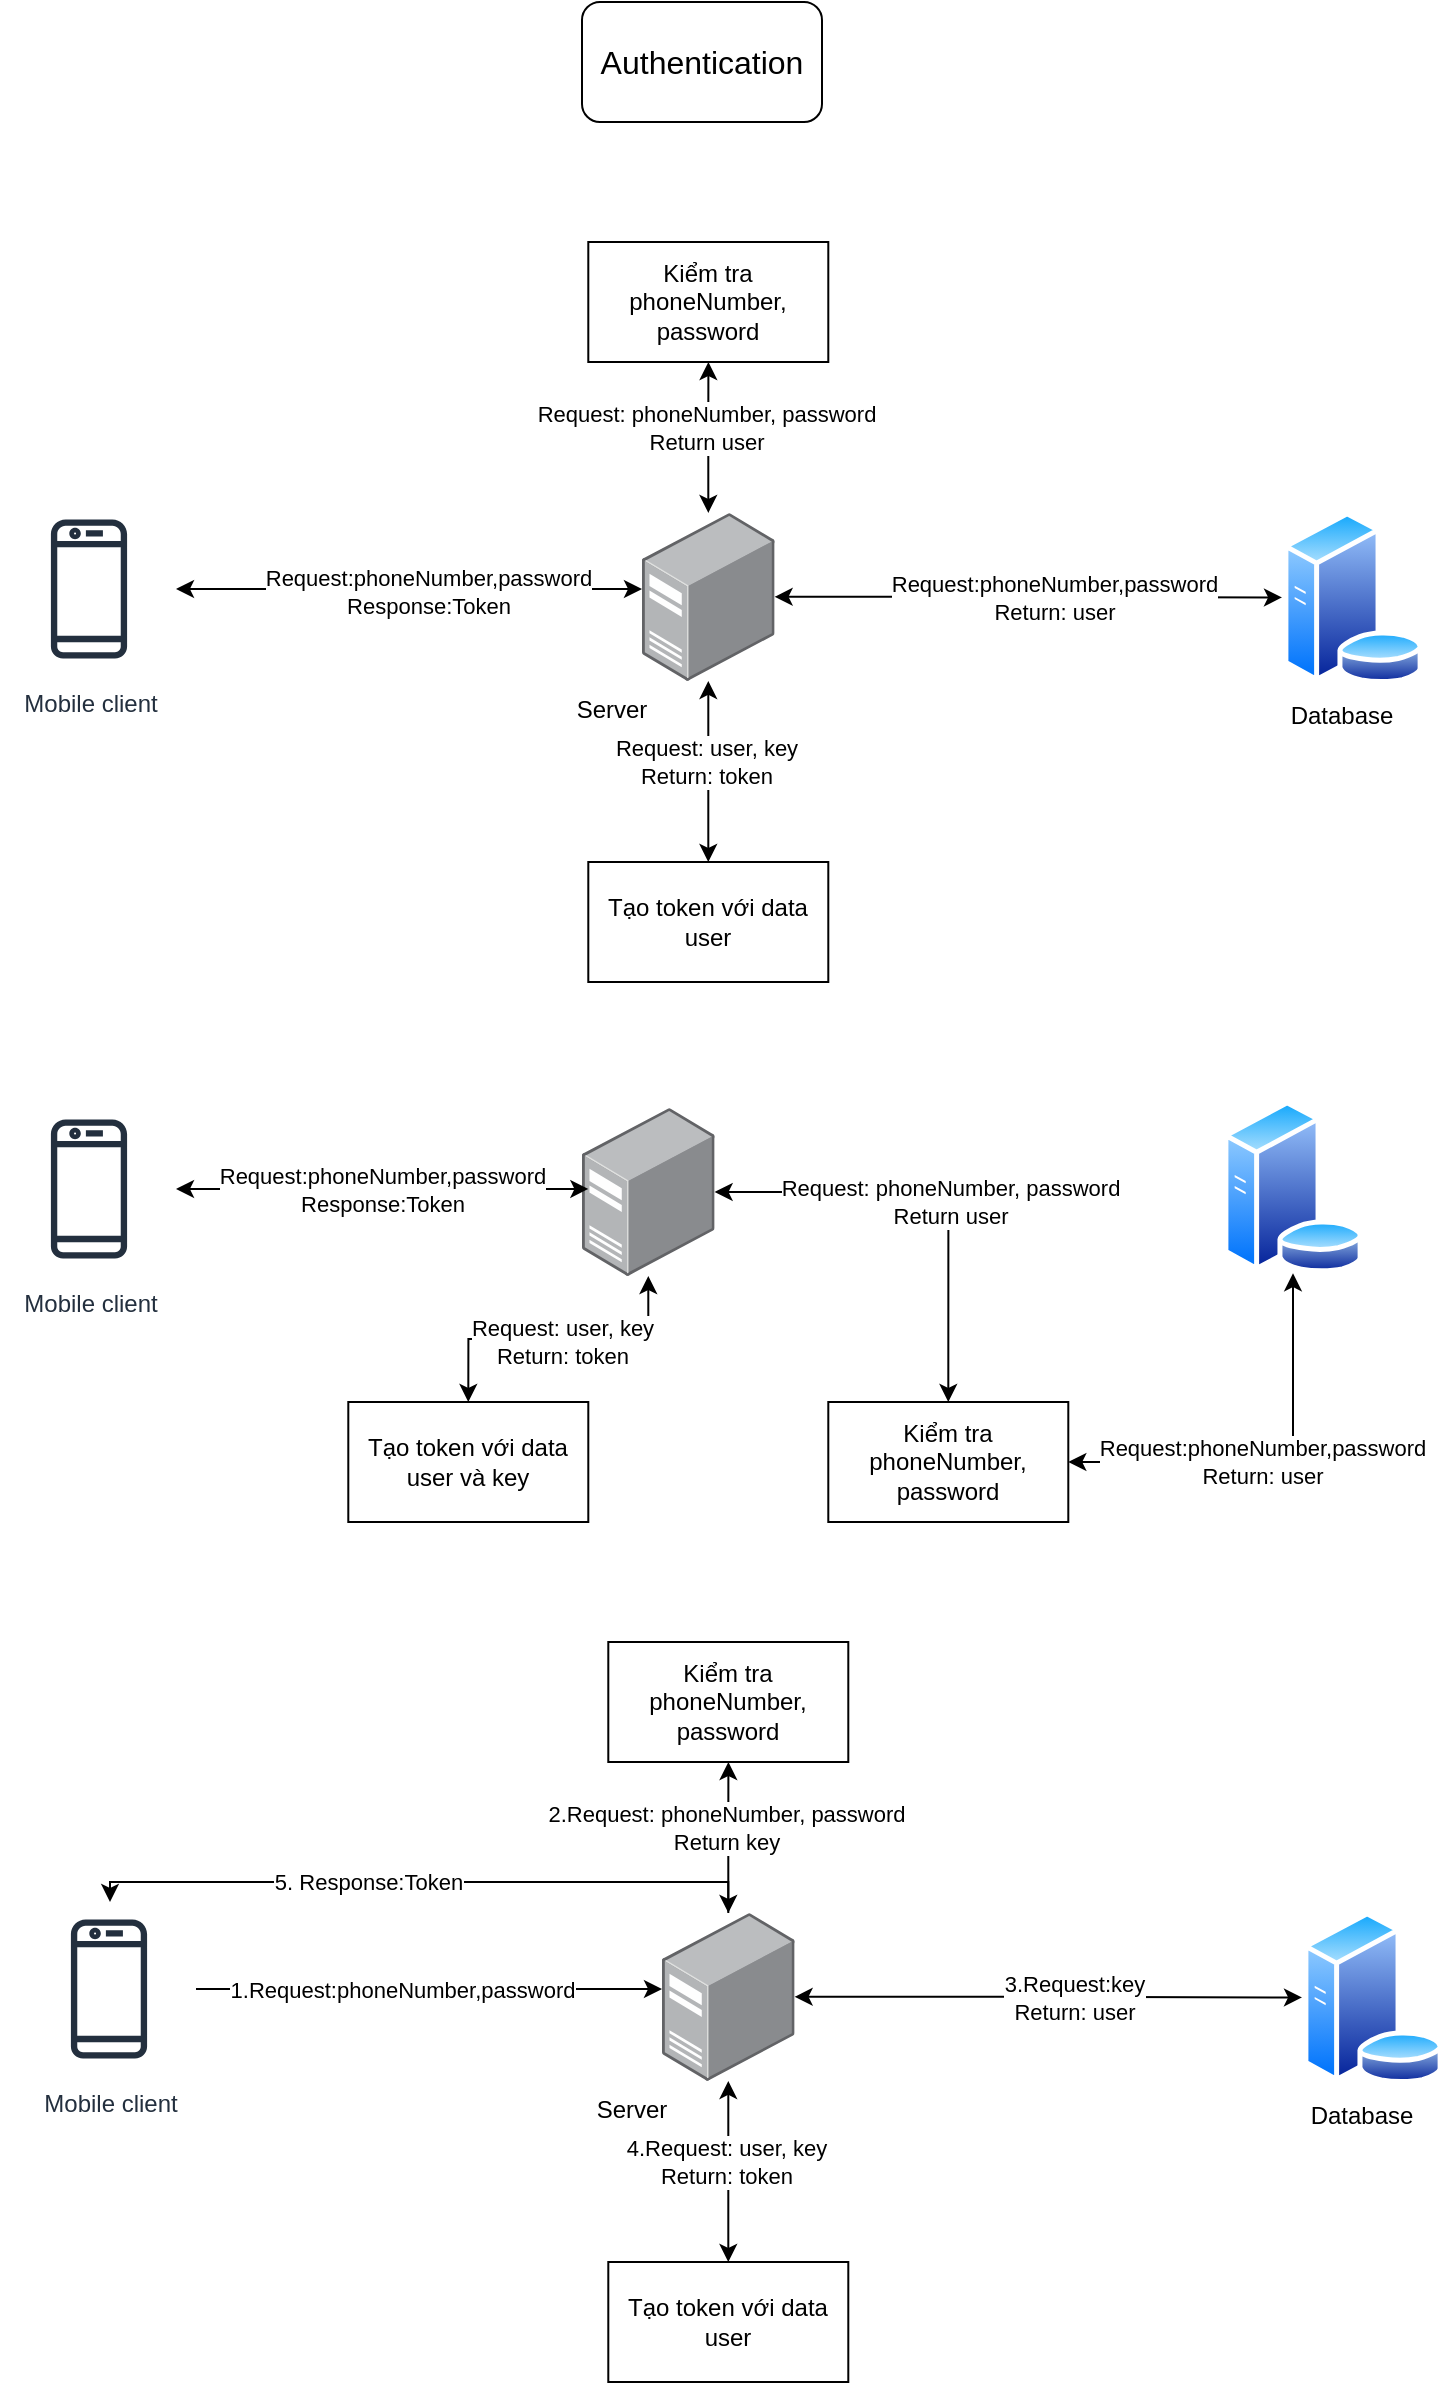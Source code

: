 <mxfile version="22.0.8" type="github">
  <diagram name="Page-1" id="wFv23azrO5TmY8dKMRDV">
    <mxGraphModel dx="880" dy="1278" grid="1" gridSize="10" guides="1" tooltips="1" connect="1" arrows="1" fold="1" page="0" pageScale="1" pageWidth="850" pageHeight="1100" math="0" shadow="0">
      <root>
        <mxCell id="0" />
        <mxCell id="1" parent="0" />
        <mxCell id="Zo6Wz0A7gYt2dgUF0l2a-8" style="edgeStyle=orthogonalEdgeStyle;rounded=0;orthogonalLoop=1;jettySize=auto;html=1;startArrow=classic;startFill=1;" edge="1" parent="1" source="Zo6Wz0A7gYt2dgUF0l2a-1" target="Zo6Wz0A7gYt2dgUF0l2a-3">
          <mxGeometry relative="1" as="geometry">
            <Array as="points">
              <mxPoint x="360" y="-406" />
              <mxPoint x="360" y="-406" />
            </Array>
          </mxGeometry>
        </mxCell>
        <mxCell id="Zo6Wz0A7gYt2dgUF0l2a-9" value="Request:phoneNumber,password&lt;br&gt;Response:Token" style="edgeLabel;html=1;align=center;verticalAlign=middle;resizable=0;points=[];" vertex="1" connectable="0" parent="Zo6Wz0A7gYt2dgUF0l2a-8">
          <mxGeometry x="0.08" relative="1" as="geometry">
            <mxPoint y="1" as="offset" />
          </mxGeometry>
        </mxCell>
        <mxCell id="Zo6Wz0A7gYt2dgUF0l2a-1" value="Mobile client" style="sketch=0;outlineConnect=0;fontColor=#232F3E;gradientColor=none;strokeColor=#232F3E;fillColor=#ffffff;dashed=0;verticalLabelPosition=bottom;verticalAlign=top;align=center;html=1;fontSize=12;fontStyle=0;aspect=fixed;shape=mxgraph.aws4.resourceIcon;resIcon=mxgraph.aws4.mobile_client;" vertex="1" parent="1">
          <mxGeometry x="110" y="-450" width="87" height="87" as="geometry" />
        </mxCell>
        <mxCell id="Zo6Wz0A7gYt2dgUF0l2a-2" value="" style="image;aspect=fixed;perimeter=ellipsePerimeter;html=1;align=center;shadow=0;dashed=0;spacingTop=3;image=img/lib/active_directory/database_server.svg;" vertex="1" parent="1">
          <mxGeometry x="750" y="-445.56" width="71" height="86.58" as="geometry" />
        </mxCell>
        <mxCell id="Zo6Wz0A7gYt2dgUF0l2a-12" style="edgeStyle=orthogonalEdgeStyle;rounded=0;orthogonalLoop=1;jettySize=auto;html=1;entryX=0;entryY=0.5;entryDx=0;entryDy=0;startArrow=classic;startFill=1;" edge="1" parent="1" source="Zo6Wz0A7gYt2dgUF0l2a-3" target="Zo6Wz0A7gYt2dgUF0l2a-2">
          <mxGeometry relative="1" as="geometry" />
        </mxCell>
        <mxCell id="Zo6Wz0A7gYt2dgUF0l2a-13" value="Request:phoneNumber,password&lt;br&gt;Return: user" style="edgeLabel;html=1;align=center;verticalAlign=middle;resizable=0;points=[];" vertex="1" connectable="0" parent="Zo6Wz0A7gYt2dgUF0l2a-12">
          <mxGeometry x="0.103" relative="1" as="geometry">
            <mxPoint as="offset" />
          </mxGeometry>
        </mxCell>
        <mxCell id="Zo6Wz0A7gYt2dgUF0l2a-16" style="edgeStyle=orthogonalEdgeStyle;rounded=0;orthogonalLoop=1;jettySize=auto;html=1;startArrow=classic;startFill=1;" edge="1" parent="1" source="Zo6Wz0A7gYt2dgUF0l2a-3" target="Zo6Wz0A7gYt2dgUF0l2a-15">
          <mxGeometry relative="1" as="geometry" />
        </mxCell>
        <mxCell id="Zo6Wz0A7gYt2dgUF0l2a-17" value="Request: phoneNumber, password&lt;br&gt;Return user" style="edgeLabel;html=1;align=center;verticalAlign=middle;resizable=0;points=[];" vertex="1" connectable="0" parent="Zo6Wz0A7gYt2dgUF0l2a-16">
          <mxGeometry x="0.128" y="1" relative="1" as="geometry">
            <mxPoint as="offset" />
          </mxGeometry>
        </mxCell>
        <mxCell id="Zo6Wz0A7gYt2dgUF0l2a-19" style="edgeStyle=orthogonalEdgeStyle;rounded=0;orthogonalLoop=1;jettySize=auto;html=1;entryX=0.5;entryY=0;entryDx=0;entryDy=0;startArrow=classic;startFill=1;" edge="1" parent="1" source="Zo6Wz0A7gYt2dgUF0l2a-3" target="Zo6Wz0A7gYt2dgUF0l2a-18">
          <mxGeometry relative="1" as="geometry" />
        </mxCell>
        <mxCell id="Zo6Wz0A7gYt2dgUF0l2a-20" value="Request: user, key&lt;br&gt;Return: token" style="edgeLabel;html=1;align=center;verticalAlign=middle;resizable=0;points=[];" vertex="1" connectable="0" parent="Zo6Wz0A7gYt2dgUF0l2a-19">
          <mxGeometry x="-0.105" y="-1" relative="1" as="geometry">
            <mxPoint as="offset" />
          </mxGeometry>
        </mxCell>
        <mxCell id="Zo6Wz0A7gYt2dgUF0l2a-3" value="" style="image;points=[];aspect=fixed;html=1;align=center;shadow=0;dashed=0;image=img/lib/allied_telesis/computer_and_terminals/Server_Desktop.svg;" vertex="1" parent="1">
          <mxGeometry x="430" y="-444.56" width="66.3" height="84.04" as="geometry" />
        </mxCell>
        <mxCell id="Zo6Wz0A7gYt2dgUF0l2a-4" value="Server&lt;br&gt;" style="text;html=1;strokeColor=none;fillColor=none;align=center;verticalAlign=middle;whiteSpace=wrap;rounded=0;" vertex="1" parent="1">
          <mxGeometry x="385" y="-360.52" width="60" height="30" as="geometry" />
        </mxCell>
        <mxCell id="Zo6Wz0A7gYt2dgUF0l2a-5" value="Database&lt;br&gt;" style="text;html=1;strokeColor=none;fillColor=none;align=center;verticalAlign=middle;whiteSpace=wrap;rounded=0;" vertex="1" parent="1">
          <mxGeometry x="750" y="-357.98" width="60" height="30" as="geometry" />
        </mxCell>
        <mxCell id="Zo6Wz0A7gYt2dgUF0l2a-15" value="Kiểm tra phoneNumber, password" style="rounded=0;whiteSpace=wrap;html=1;" vertex="1" parent="1">
          <mxGeometry x="403.15" y="-580" width="120" height="60" as="geometry" />
        </mxCell>
        <mxCell id="Zo6Wz0A7gYt2dgUF0l2a-18" value="Tạo token với data user" style="rounded=0;whiteSpace=wrap;html=1;" vertex="1" parent="1">
          <mxGeometry x="403.15" y="-270" width="120" height="60" as="geometry" />
        </mxCell>
        <mxCell id="Zo6Wz0A7gYt2dgUF0l2a-21" value="Mobile client" style="sketch=0;outlineConnect=0;fontColor=#232F3E;gradientColor=none;strokeColor=#232F3E;fillColor=#ffffff;dashed=0;verticalLabelPosition=bottom;verticalAlign=top;align=center;html=1;fontSize=12;fontStyle=0;aspect=fixed;shape=mxgraph.aws4.resourceIcon;resIcon=mxgraph.aws4.mobile_client;" vertex="1" parent="1">
          <mxGeometry x="110" y="-150" width="87" height="87" as="geometry" />
        </mxCell>
        <mxCell id="Zo6Wz0A7gYt2dgUF0l2a-22" value="&lt;font style=&quot;font-size: 16px;&quot;&gt;Authentication&lt;/font&gt;" style="rounded=1;whiteSpace=wrap;html=1;" vertex="1" parent="1">
          <mxGeometry x="400" y="-700" width="120" height="60" as="geometry" />
        </mxCell>
        <mxCell id="Zo6Wz0A7gYt2dgUF0l2a-36" style="edgeStyle=orthogonalEdgeStyle;rounded=0;orthogonalLoop=1;jettySize=auto;html=1;entryX=0.5;entryY=0;entryDx=0;entryDy=0;startArrow=classic;startFill=1;" edge="1" parent="1" source="Zo6Wz0A7gYt2dgUF0l2a-23" target="Zo6Wz0A7gYt2dgUF0l2a-34">
          <mxGeometry relative="1" as="geometry" />
        </mxCell>
        <mxCell id="Zo6Wz0A7gYt2dgUF0l2a-23" value="" style="image;points=[];aspect=fixed;html=1;align=center;shadow=0;dashed=0;image=img/lib/allied_telesis/computer_and_terminals/Server_Desktop.svg;" vertex="1" parent="1">
          <mxGeometry x="400" y="-147.04" width="66.3" height="84.04" as="geometry" />
        </mxCell>
        <mxCell id="Zo6Wz0A7gYt2dgUF0l2a-24" style="edgeStyle=orthogonalEdgeStyle;rounded=0;orthogonalLoop=1;jettySize=auto;html=1;entryX=0.048;entryY=0.482;entryDx=0;entryDy=0;entryPerimeter=0;startArrow=classic;startFill=1;" edge="1" parent="1" source="Zo6Wz0A7gYt2dgUF0l2a-21" target="Zo6Wz0A7gYt2dgUF0l2a-23">
          <mxGeometry relative="1" as="geometry" />
        </mxCell>
        <mxCell id="Zo6Wz0A7gYt2dgUF0l2a-25" value="" style="image;aspect=fixed;perimeter=ellipsePerimeter;html=1;align=center;shadow=0;dashed=0;spacingTop=3;image=img/lib/active_directory/database_server.svg;" vertex="1" parent="1">
          <mxGeometry x="720" y="-151.0" width="71" height="86.58" as="geometry" />
        </mxCell>
        <mxCell id="Zo6Wz0A7gYt2dgUF0l2a-26" value="Request:phoneNumber,password&lt;br&gt;Response:Token" style="edgeLabel;html=1;align=center;verticalAlign=middle;resizable=0;points=[];" vertex="1" connectable="0" parent="1">
          <mxGeometry x="300" y="-106.5" as="geometry" />
        </mxCell>
        <mxCell id="Zo6Wz0A7gYt2dgUF0l2a-29" style="edgeStyle=orthogonalEdgeStyle;rounded=0;orthogonalLoop=1;jettySize=auto;html=1;startArrow=classic;startFill=1;" edge="1" parent="1" source="Zo6Wz0A7gYt2dgUF0l2a-27" target="Zo6Wz0A7gYt2dgUF0l2a-25">
          <mxGeometry relative="1" as="geometry" />
        </mxCell>
        <mxCell id="Zo6Wz0A7gYt2dgUF0l2a-27" value="Kiểm tra phoneNumber, password" style="rounded=0;whiteSpace=wrap;html=1;" vertex="1" parent="1">
          <mxGeometry x="523.15" width="120" height="60" as="geometry" />
        </mxCell>
        <mxCell id="Zo6Wz0A7gYt2dgUF0l2a-28" style="edgeStyle=orthogonalEdgeStyle;rounded=0;orthogonalLoop=1;jettySize=auto;html=1;entryX=0.5;entryY=0;entryDx=0;entryDy=0;startArrow=classic;startFill=1;" edge="1" parent="1" source="Zo6Wz0A7gYt2dgUF0l2a-23" target="Zo6Wz0A7gYt2dgUF0l2a-27">
          <mxGeometry relative="1" as="geometry">
            <Array as="points">
              <mxPoint x="583" y="-105" />
            </Array>
          </mxGeometry>
        </mxCell>
        <mxCell id="Zo6Wz0A7gYt2dgUF0l2a-32" value="Request: phoneNumber, password&lt;br style=&quot;border-color: var(--border-color);&quot;&gt;Return user" style="edgeLabel;html=1;align=center;verticalAlign=middle;resizable=0;points=[];" vertex="1" connectable="0" parent="Zo6Wz0A7gYt2dgUF0l2a-28">
          <mxGeometry x="-0.53" y="-1" relative="1" as="geometry">
            <mxPoint x="65" y="4" as="offset" />
          </mxGeometry>
        </mxCell>
        <mxCell id="Zo6Wz0A7gYt2dgUF0l2a-33" value="Request:phoneNumber,password&lt;br&gt;Return: user" style="edgeLabel;html=1;align=center;verticalAlign=middle;resizable=0;points=[];" vertex="1" connectable="0" parent="1">
          <mxGeometry x="740.0" y="30.003" as="geometry" />
        </mxCell>
        <mxCell id="Zo6Wz0A7gYt2dgUF0l2a-34" value="Tạo token với data user và key" style="rounded=0;whiteSpace=wrap;html=1;" vertex="1" parent="1">
          <mxGeometry x="283.15" width="120" height="60" as="geometry" />
        </mxCell>
        <mxCell id="Zo6Wz0A7gYt2dgUF0l2a-37" value="Request: user, key&lt;br&gt;Return: token" style="edgeLabel;html=1;align=center;verticalAlign=middle;resizable=0;points=[];" vertex="1" connectable="0" parent="1">
          <mxGeometry x="390.0" y="-30" as="geometry" />
        </mxCell>
        <mxCell id="Zo6Wz0A7gYt2dgUF0l2a-41" style="edgeStyle=orthogonalEdgeStyle;rounded=0;orthogonalLoop=1;jettySize=auto;html=1;startArrow=none;startFill=0;" edge="1" parent="1" source="Zo6Wz0A7gYt2dgUF0l2a-43" target="Zo6Wz0A7gYt2dgUF0l2a-51">
          <mxGeometry relative="1" as="geometry">
            <Array as="points">
              <mxPoint x="370" y="294" />
              <mxPoint x="370" y="294" />
            </Array>
          </mxGeometry>
        </mxCell>
        <mxCell id="Zo6Wz0A7gYt2dgUF0l2a-42" value="1.Request:phoneNumber,password" style="edgeLabel;html=1;align=center;verticalAlign=middle;resizable=0;points=[];" vertex="1" connectable="0" parent="Zo6Wz0A7gYt2dgUF0l2a-41">
          <mxGeometry x="0.08" relative="1" as="geometry">
            <mxPoint x="-23" as="offset" />
          </mxGeometry>
        </mxCell>
        <mxCell id="Zo6Wz0A7gYt2dgUF0l2a-43" value="Mobile client" style="sketch=0;outlineConnect=0;fontColor=#232F3E;gradientColor=none;strokeColor=#232F3E;fillColor=#ffffff;dashed=0;verticalLabelPosition=bottom;verticalAlign=top;align=center;html=1;fontSize=12;fontStyle=0;aspect=fixed;shape=mxgraph.aws4.resourceIcon;resIcon=mxgraph.aws4.mobile_client;" vertex="1" parent="1">
          <mxGeometry x="120" y="250" width="87" height="87" as="geometry" />
        </mxCell>
        <mxCell id="Zo6Wz0A7gYt2dgUF0l2a-44" value="" style="image;aspect=fixed;perimeter=ellipsePerimeter;html=1;align=center;shadow=0;dashed=0;spacingTop=3;image=img/lib/active_directory/database_server.svg;" vertex="1" parent="1">
          <mxGeometry x="760" y="254.44" width="71" height="86.58" as="geometry" />
        </mxCell>
        <mxCell id="Zo6Wz0A7gYt2dgUF0l2a-45" style="edgeStyle=orthogonalEdgeStyle;rounded=0;orthogonalLoop=1;jettySize=auto;html=1;entryX=0;entryY=0.5;entryDx=0;entryDy=0;startArrow=classic;startFill=1;" edge="1" parent="1" source="Zo6Wz0A7gYt2dgUF0l2a-51" target="Zo6Wz0A7gYt2dgUF0l2a-44">
          <mxGeometry relative="1" as="geometry" />
        </mxCell>
        <mxCell id="Zo6Wz0A7gYt2dgUF0l2a-46" value="3.Request:key&lt;br&gt;Return: user" style="edgeLabel;html=1;align=center;verticalAlign=middle;resizable=0;points=[];" vertex="1" connectable="0" parent="Zo6Wz0A7gYt2dgUF0l2a-45">
          <mxGeometry x="0.103" relative="1" as="geometry">
            <mxPoint as="offset" />
          </mxGeometry>
        </mxCell>
        <mxCell id="Zo6Wz0A7gYt2dgUF0l2a-47" style="edgeStyle=orthogonalEdgeStyle;rounded=0;orthogonalLoop=1;jettySize=auto;html=1;startArrow=classic;startFill=1;" edge="1" parent="1" source="Zo6Wz0A7gYt2dgUF0l2a-51" target="Zo6Wz0A7gYt2dgUF0l2a-54">
          <mxGeometry relative="1" as="geometry" />
        </mxCell>
        <mxCell id="Zo6Wz0A7gYt2dgUF0l2a-48" value="2.Request: phoneNumber, password&lt;br&gt;Return key" style="edgeLabel;html=1;align=center;verticalAlign=middle;resizable=0;points=[];" vertex="1" connectable="0" parent="Zo6Wz0A7gYt2dgUF0l2a-47">
          <mxGeometry x="0.128" y="1" relative="1" as="geometry">
            <mxPoint as="offset" />
          </mxGeometry>
        </mxCell>
        <mxCell id="Zo6Wz0A7gYt2dgUF0l2a-49" style="edgeStyle=orthogonalEdgeStyle;rounded=0;orthogonalLoop=1;jettySize=auto;html=1;entryX=0.5;entryY=0;entryDx=0;entryDy=0;startArrow=classic;startFill=1;" edge="1" parent="1" source="Zo6Wz0A7gYt2dgUF0l2a-51" target="Zo6Wz0A7gYt2dgUF0l2a-55">
          <mxGeometry relative="1" as="geometry" />
        </mxCell>
        <mxCell id="Zo6Wz0A7gYt2dgUF0l2a-50" value="4.Request: user, key&lt;br&gt;Return: token" style="edgeLabel;html=1;align=center;verticalAlign=middle;resizable=0;points=[];" vertex="1" connectable="0" parent="Zo6Wz0A7gYt2dgUF0l2a-49">
          <mxGeometry x="-0.105" y="-1" relative="1" as="geometry">
            <mxPoint as="offset" />
          </mxGeometry>
        </mxCell>
        <mxCell id="Zo6Wz0A7gYt2dgUF0l2a-56" style="edgeStyle=orthogonalEdgeStyle;rounded=0;orthogonalLoop=1;jettySize=auto;html=1;" edge="1" parent="1" source="Zo6Wz0A7gYt2dgUF0l2a-51" target="Zo6Wz0A7gYt2dgUF0l2a-43">
          <mxGeometry relative="1" as="geometry">
            <Array as="points">
              <mxPoint x="473" y="240" />
              <mxPoint x="164" y="240" />
            </Array>
          </mxGeometry>
        </mxCell>
        <mxCell id="Zo6Wz0A7gYt2dgUF0l2a-51" value="" style="image;points=[];aspect=fixed;html=1;align=center;shadow=0;dashed=0;image=img/lib/allied_telesis/computer_and_terminals/Server_Desktop.svg;" vertex="1" parent="1">
          <mxGeometry x="440" y="255.44" width="66.3" height="84.04" as="geometry" />
        </mxCell>
        <mxCell id="Zo6Wz0A7gYt2dgUF0l2a-52" value="Server&lt;br&gt;" style="text;html=1;strokeColor=none;fillColor=none;align=center;verticalAlign=middle;whiteSpace=wrap;rounded=0;" vertex="1" parent="1">
          <mxGeometry x="395" y="339.48" width="60" height="30" as="geometry" />
        </mxCell>
        <mxCell id="Zo6Wz0A7gYt2dgUF0l2a-53" value="Database&lt;br&gt;" style="text;html=1;strokeColor=none;fillColor=none;align=center;verticalAlign=middle;whiteSpace=wrap;rounded=0;" vertex="1" parent="1">
          <mxGeometry x="760" y="342.02" width="60" height="30" as="geometry" />
        </mxCell>
        <mxCell id="Zo6Wz0A7gYt2dgUF0l2a-54" value="Kiểm tra phoneNumber, password" style="rounded=0;whiteSpace=wrap;html=1;" vertex="1" parent="1">
          <mxGeometry x="413.15" y="120" width="120" height="60" as="geometry" />
        </mxCell>
        <mxCell id="Zo6Wz0A7gYt2dgUF0l2a-55" value="Tạo token với data user" style="rounded=0;whiteSpace=wrap;html=1;" vertex="1" parent="1">
          <mxGeometry x="413.15" y="430" width="120" height="60" as="geometry" />
        </mxCell>
        <mxCell id="Zo6Wz0A7gYt2dgUF0l2a-57" value="5. Response:Token" style="edgeLabel;html=1;align=center;verticalAlign=middle;resizable=0;points=[];" vertex="1" connectable="0" parent="1">
          <mxGeometry x="343.15" y="293.5" as="geometry">
            <mxPoint x="-50" y="-54" as="offset" />
          </mxGeometry>
        </mxCell>
      </root>
    </mxGraphModel>
  </diagram>
</mxfile>
